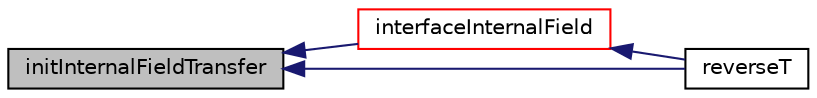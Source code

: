 digraph "initInternalFieldTransfer"
{
  bgcolor="transparent";
  edge [fontname="Helvetica",fontsize="10",labelfontname="Helvetica",labelfontsize="10"];
  node [fontname="Helvetica",fontsize="10",shape=record];
  rankdir="LR";
  Node1 [label="initInternalFieldTransfer",height=0.2,width=0.4,color="black", fillcolor="grey75", style="filled", fontcolor="black"];
  Node1 -> Node2 [dir="back",color="midnightblue",fontsize="10",style="solid",fontname="Helvetica"];
  Node2 [label="interfaceInternalField",height=0.2,width=0.4,color="red",URL="$a02035.html#a346641bf2f8bed76917a8ae4fff65384",tooltip="Return the values of the given internal data adjacent to. "];
  Node2 -> Node3 [dir="back",color="midnightblue",fontsize="10",style="solid",fontname="Helvetica"];
  Node3 [label="reverseT",height=0.2,width=0.4,color="black",URL="$a02035.html#a8449a6b191feb77a67a0e5abb8b0ac9f",tooltip="Return neighbour-cell transformation tensor. "];
  Node1 -> Node3 [dir="back",color="midnightblue",fontsize="10",style="solid",fontname="Helvetica"];
}
